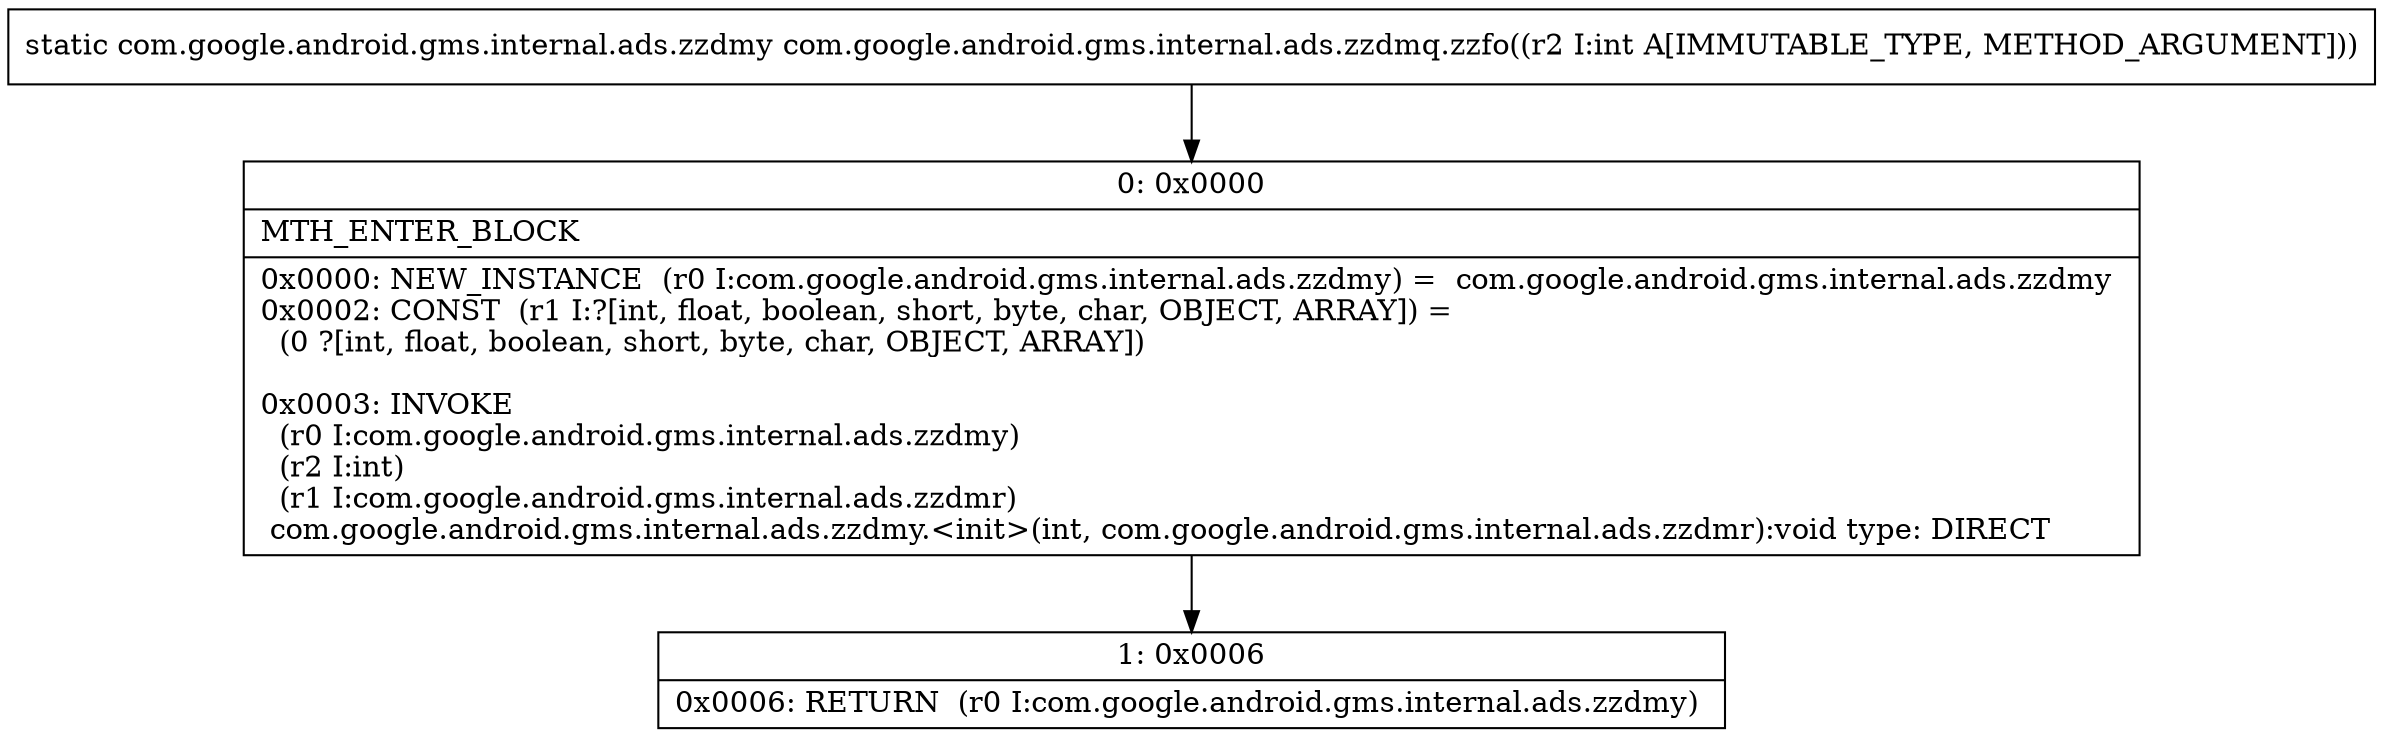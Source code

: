 digraph "CFG forcom.google.android.gms.internal.ads.zzdmq.zzfo(I)Lcom\/google\/android\/gms\/internal\/ads\/zzdmy;" {
Node_0 [shape=record,label="{0\:\ 0x0000|MTH_ENTER_BLOCK\l|0x0000: NEW_INSTANCE  (r0 I:com.google.android.gms.internal.ads.zzdmy) =  com.google.android.gms.internal.ads.zzdmy \l0x0002: CONST  (r1 I:?[int, float, boolean, short, byte, char, OBJECT, ARRAY]) = \l  (0 ?[int, float, boolean, short, byte, char, OBJECT, ARRAY])\l \l0x0003: INVOKE  \l  (r0 I:com.google.android.gms.internal.ads.zzdmy)\l  (r2 I:int)\l  (r1 I:com.google.android.gms.internal.ads.zzdmr)\l com.google.android.gms.internal.ads.zzdmy.\<init\>(int, com.google.android.gms.internal.ads.zzdmr):void type: DIRECT \l}"];
Node_1 [shape=record,label="{1\:\ 0x0006|0x0006: RETURN  (r0 I:com.google.android.gms.internal.ads.zzdmy) \l}"];
MethodNode[shape=record,label="{static com.google.android.gms.internal.ads.zzdmy com.google.android.gms.internal.ads.zzdmq.zzfo((r2 I:int A[IMMUTABLE_TYPE, METHOD_ARGUMENT])) }"];
MethodNode -> Node_0;
Node_0 -> Node_1;
}

